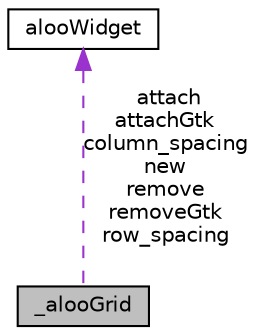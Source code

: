 digraph "_alooGrid"
{
 // LATEX_PDF_SIZE
  edge [fontname="Helvetica",fontsize="10",labelfontname="Helvetica",labelfontsize="10"];
  node [fontname="Helvetica",fontsize="10",shape=record];
  Node1 [label="_alooGrid",height=0.2,width=0.4,color="black", fillcolor="grey75", style="filled", fontcolor="black",tooltip=" "];
  Node2 -> Node1 [dir="back",color="darkorchid3",fontsize="10",style="dashed",label=" attach\nattachGtk\ncolumn_spacing\nnew\nremove\nremoveGtk\nrow_spacing" ];
  Node2 [label="alooWidget",height=0.2,width=0.4,color="black", fillcolor="white", style="filled",URL="$structalooWidget.html",tooltip="widget for my aloo library"];
}
